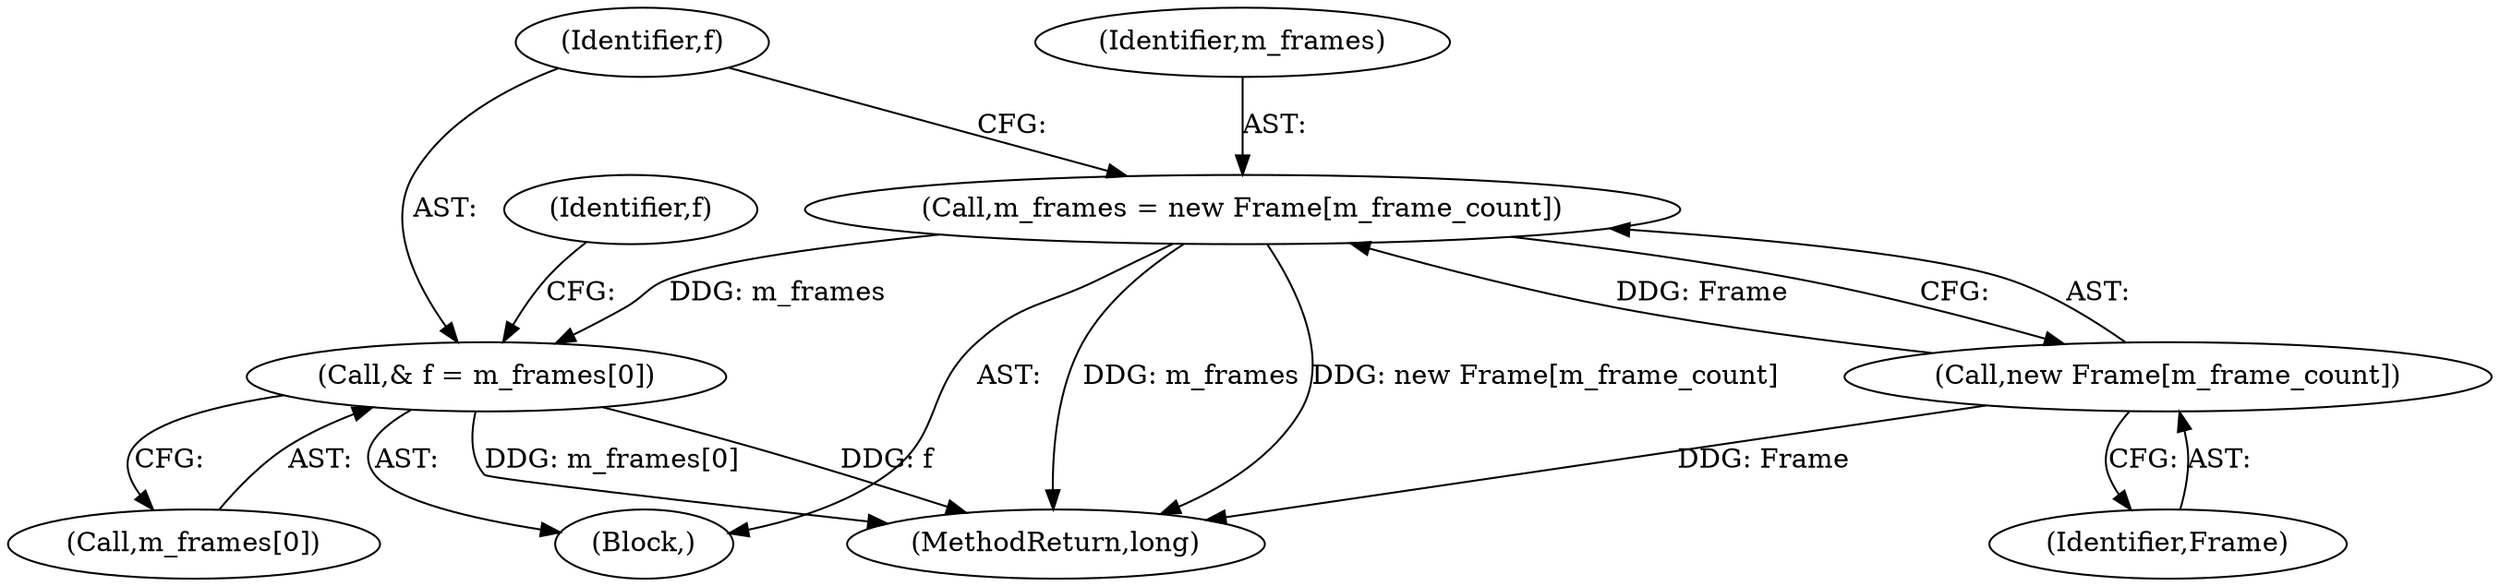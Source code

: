 digraph "1_Android_04839626ed859623901ebd3a5fd483982186b59d_174@array" {
"1000290" [label="(Call,& f = m_frames[0])"];
"1000285" [label="(Call,m_frames = new Frame[m_frame_count])"];
"1000287" [label="(Call,new Frame[m_frame_count])"];
"1000275" [label="(Block,)"];
"1000297" [label="(Identifier,f)"];
"1000285" [label="(Call,m_frames = new Frame[m_frame_count])"];
"1000287" [label="(Call,new Frame[m_frame_count])"];
"1000288" [label="(Identifier,Frame)"];
"1000290" [label="(Call,& f = m_frames[0])"];
"1000286" [label="(Identifier,m_frames)"];
"1000292" [label="(Call,m_frames[0])"];
"1000291" [label="(Identifier,f)"];
"1000942" [label="(MethodReturn,long)"];
"1000290" -> "1000275"  [label="AST: "];
"1000290" -> "1000292"  [label="CFG: "];
"1000291" -> "1000290"  [label="AST: "];
"1000292" -> "1000290"  [label="AST: "];
"1000297" -> "1000290"  [label="CFG: "];
"1000290" -> "1000942"  [label="DDG: f"];
"1000290" -> "1000942"  [label="DDG: m_frames[0]"];
"1000285" -> "1000290"  [label="DDG: m_frames"];
"1000285" -> "1000275"  [label="AST: "];
"1000285" -> "1000287"  [label="CFG: "];
"1000286" -> "1000285"  [label="AST: "];
"1000287" -> "1000285"  [label="AST: "];
"1000291" -> "1000285"  [label="CFG: "];
"1000285" -> "1000942"  [label="DDG: m_frames"];
"1000285" -> "1000942"  [label="DDG: new Frame[m_frame_count]"];
"1000287" -> "1000285"  [label="DDG: Frame"];
"1000287" -> "1000288"  [label="CFG: "];
"1000288" -> "1000287"  [label="AST: "];
"1000287" -> "1000942"  [label="DDG: Frame"];
}
